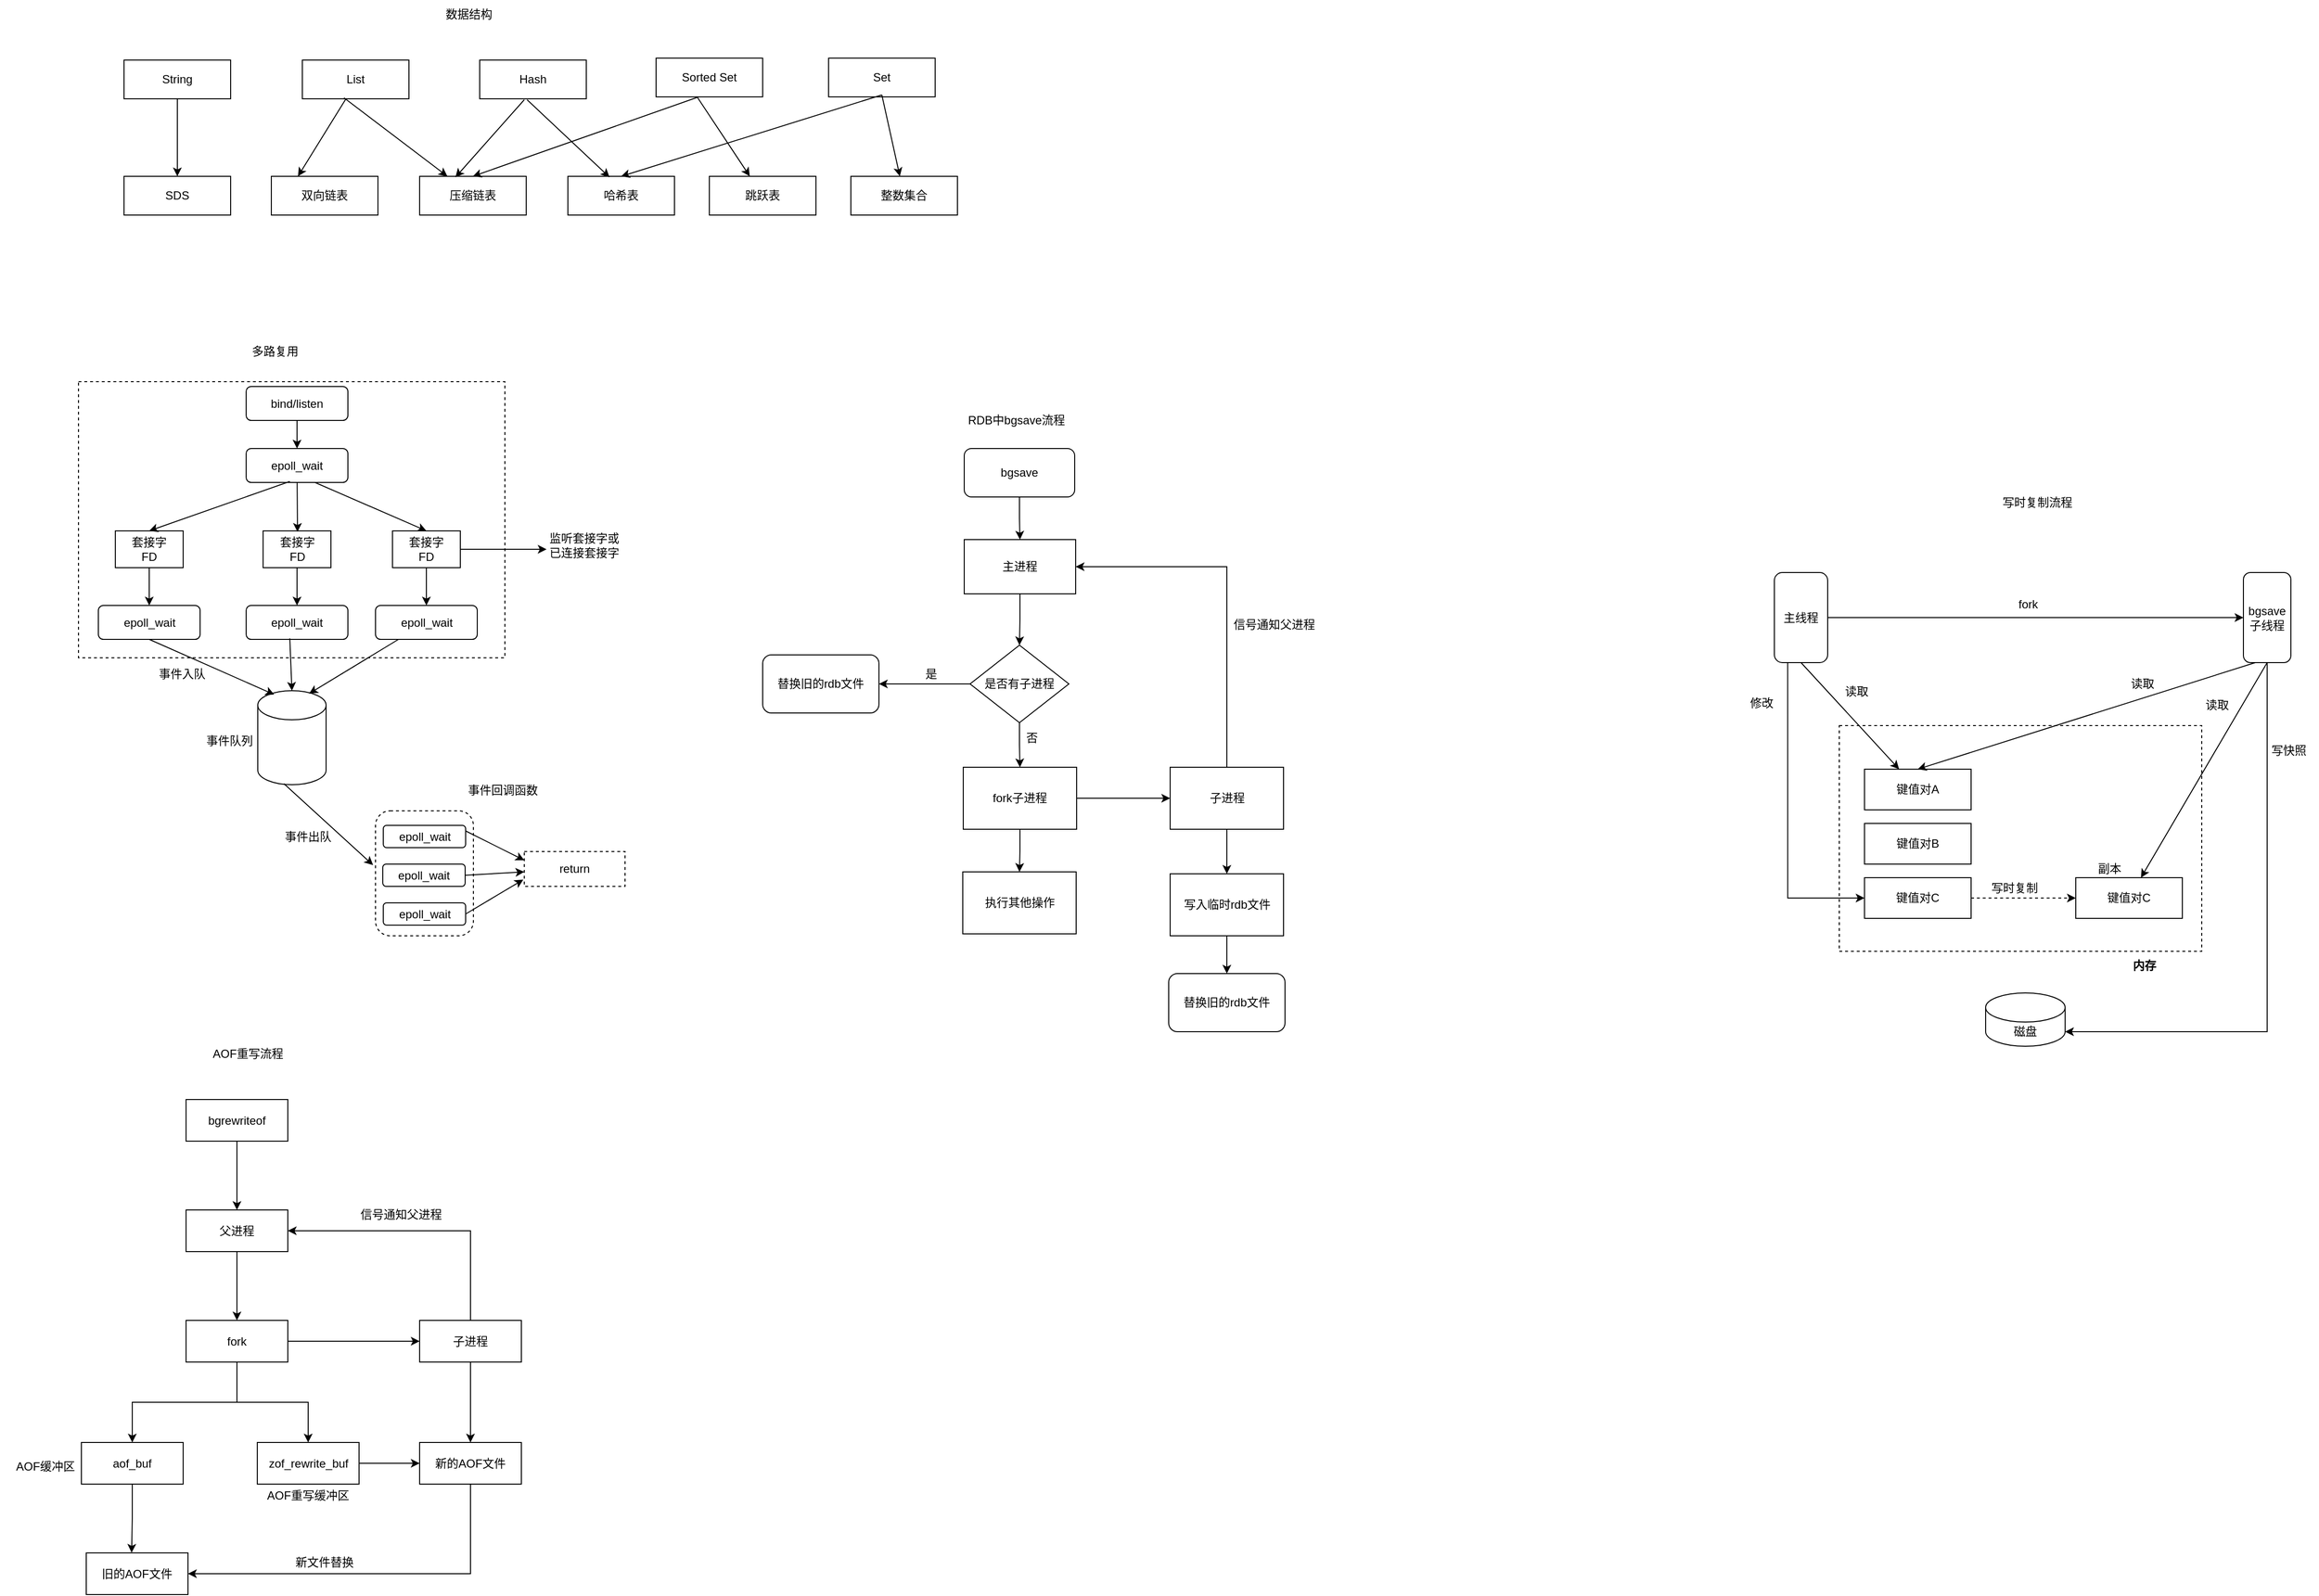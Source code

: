 <mxfile version="18.2.1" type="github">
  <diagram id="grCGv4p8HMgYhj-p3sTz" name="第 1 页">
    <mxGraphModel dx="1038" dy="556" grid="0" gridSize="10" guides="1" tooltips="1" connect="1" arrows="1" fold="1" page="1" pageScale="1" pageWidth="3300" pageHeight="4681" math="0" shadow="0">
      <root>
        <mxCell id="0" />
        <mxCell id="1" parent="0" />
        <mxCell id="e77hAaYao5_kNf_C5-a_-31" value="" style="rounded=0;whiteSpace=wrap;html=1;dashed=1;" parent="1" vertex="1">
          <mxGeometry x="2019" y="839" width="374" height="233" as="geometry" />
        </mxCell>
        <mxCell id="kx_1KyyJeE4FJRKxf5E7-43" value="" style="rounded=0;whiteSpace=wrap;html=1;dashed=1;" parent="1" vertex="1">
          <mxGeometry x="202" y="484" width="440" height="285" as="geometry" />
        </mxCell>
        <mxCell id="kx_1KyyJeE4FJRKxf5E7-15" style="edgeStyle=orthogonalEdgeStyle;rounded=0;orthogonalLoop=1;jettySize=auto;html=1;exitX=0.5;exitY=1;exitDx=0;exitDy=0;" parent="1" source="kx_1KyyJeE4FJRKxf5E7-1" target="kx_1KyyJeE4FJRKxf5E7-10" edge="1">
          <mxGeometry relative="1" as="geometry" />
        </mxCell>
        <mxCell id="kx_1KyyJeE4FJRKxf5E7-1" value="String" style="rounded=0;whiteSpace=wrap;html=1;" parent="1" vertex="1">
          <mxGeometry x="249" y="152" width="110" height="40" as="geometry" />
        </mxCell>
        <mxCell id="kx_1KyyJeE4FJRKxf5E7-6" value="List" style="rounded=0;whiteSpace=wrap;html=1;" parent="1" vertex="1">
          <mxGeometry x="433" y="152" width="110" height="40" as="geometry" />
        </mxCell>
        <mxCell id="kx_1KyyJeE4FJRKxf5E7-7" value="Hash" style="rounded=0;whiteSpace=wrap;html=1;" parent="1" vertex="1">
          <mxGeometry x="616" y="152" width="110" height="40" as="geometry" />
        </mxCell>
        <mxCell id="kx_1KyyJeE4FJRKxf5E7-8" value="Sorted Set" style="rounded=0;whiteSpace=wrap;html=1;" parent="1" vertex="1">
          <mxGeometry x="798" y="150" width="110" height="40" as="geometry" />
        </mxCell>
        <mxCell id="kx_1KyyJeE4FJRKxf5E7-9" value="Set" style="rounded=0;whiteSpace=wrap;html=1;" parent="1" vertex="1">
          <mxGeometry x="976" y="150" width="110" height="40" as="geometry" />
        </mxCell>
        <mxCell id="kx_1KyyJeE4FJRKxf5E7-10" value="SDS" style="rounded=0;whiteSpace=wrap;html=1;" parent="1" vertex="1">
          <mxGeometry x="249" y="272" width="110" height="40" as="geometry" />
        </mxCell>
        <mxCell id="kx_1KyyJeE4FJRKxf5E7-11" value="双向链表" style="rounded=0;whiteSpace=wrap;html=1;" parent="1" vertex="1">
          <mxGeometry x="401" y="272" width="110" height="40" as="geometry" />
        </mxCell>
        <mxCell id="kx_1KyyJeE4FJRKxf5E7-12" value="压缩链表" style="rounded=0;whiteSpace=wrap;html=1;" parent="1" vertex="1">
          <mxGeometry x="554" y="272" width="110" height="40" as="geometry" />
        </mxCell>
        <mxCell id="kx_1KyyJeE4FJRKxf5E7-13" value="哈希表" style="rounded=0;whiteSpace=wrap;html=1;" parent="1" vertex="1">
          <mxGeometry x="707" y="272" width="110" height="40" as="geometry" />
        </mxCell>
        <mxCell id="kx_1KyyJeE4FJRKxf5E7-14" value="跳跃表" style="rounded=0;whiteSpace=wrap;html=1;" parent="1" vertex="1">
          <mxGeometry x="853" y="272" width="110" height="40" as="geometry" />
        </mxCell>
        <mxCell id="kx_1KyyJeE4FJRKxf5E7-16" value="整数集合" style="rounded=0;whiteSpace=wrap;html=1;" parent="1" vertex="1">
          <mxGeometry x="999" y="272" width="110" height="40" as="geometry" />
        </mxCell>
        <mxCell id="kx_1KyyJeE4FJRKxf5E7-18" value="" style="endArrow=classic;html=1;rounded=0;exitX=0.409;exitY=1;exitDx=0;exitDy=0;exitPerimeter=0;entryX=0.25;entryY=0;entryDx=0;entryDy=0;" parent="1" source="kx_1KyyJeE4FJRKxf5E7-6" target="kx_1KyyJeE4FJRKxf5E7-11" edge="1">
          <mxGeometry width="50" height="50" relative="1" as="geometry">
            <mxPoint x="695" y="420" as="sourcePoint" />
            <mxPoint x="745" y="370" as="targetPoint" />
          </mxGeometry>
        </mxCell>
        <mxCell id="kx_1KyyJeE4FJRKxf5E7-19" value="" style="endArrow=classic;html=1;rounded=0;" parent="1" target="kx_1KyyJeE4FJRKxf5E7-12" edge="1">
          <mxGeometry width="50" height="50" relative="1" as="geometry">
            <mxPoint x="476" y="191" as="sourcePoint" />
            <mxPoint x="438.5" y="282" as="targetPoint" />
          </mxGeometry>
        </mxCell>
        <mxCell id="kx_1KyyJeE4FJRKxf5E7-20" value="" style="endArrow=classic;html=1;rounded=0;exitX=0.418;exitY=1.025;exitDx=0;exitDy=0;exitPerimeter=0;entryX=0.336;entryY=0.025;entryDx=0;entryDy=0;entryPerimeter=0;" parent="1" source="kx_1KyyJeE4FJRKxf5E7-7" target="kx_1KyyJeE4FJRKxf5E7-12" edge="1">
          <mxGeometry width="50" height="50" relative="1" as="geometry">
            <mxPoint x="486" y="201" as="sourcePoint" />
            <mxPoint x="596" y="271" as="targetPoint" />
          </mxGeometry>
        </mxCell>
        <mxCell id="kx_1KyyJeE4FJRKxf5E7-21" value="" style="endArrow=classic;html=1;rounded=0;exitX=0.445;exitY=1.025;exitDx=0;exitDy=0;exitPerimeter=0;entryX=0.391;entryY=0.025;entryDx=0;entryDy=0;entryPerimeter=0;" parent="1" source="kx_1KyyJeE4FJRKxf5E7-7" target="kx_1KyyJeE4FJRKxf5E7-13" edge="1">
          <mxGeometry width="50" height="50" relative="1" as="geometry">
            <mxPoint x="496" y="211" as="sourcePoint" />
            <mxPoint x="747" y="270" as="targetPoint" />
          </mxGeometry>
        </mxCell>
        <mxCell id="kx_1KyyJeE4FJRKxf5E7-22" value="" style="endArrow=classic;html=1;rounded=0;exitX=0.4;exitY=1;exitDx=0;exitDy=0;exitPerimeter=0;entryX=0.5;entryY=0;entryDx=0;entryDy=0;" parent="1" source="kx_1KyyJeE4FJRKxf5E7-8" target="kx_1KyyJeE4FJRKxf5E7-12" edge="1">
          <mxGeometry width="50" height="50" relative="1" as="geometry">
            <mxPoint x="506" y="221" as="sourcePoint" />
            <mxPoint x="612.663" y="302" as="targetPoint" />
          </mxGeometry>
        </mxCell>
        <mxCell id="kx_1KyyJeE4FJRKxf5E7-23" value="" style="endArrow=classic;html=1;rounded=0;" parent="1" target="kx_1KyyJeE4FJRKxf5E7-14" edge="1">
          <mxGeometry width="50" height="50" relative="1" as="geometry">
            <mxPoint x="841" y="191" as="sourcePoint" />
            <mxPoint x="622.663" y="312" as="targetPoint" />
          </mxGeometry>
        </mxCell>
        <mxCell id="kx_1KyyJeE4FJRKxf5E7-24" value="" style="endArrow=classic;html=1;rounded=0;entryX=0.5;entryY=0;entryDx=0;entryDy=0;" parent="1" target="kx_1KyyJeE4FJRKxf5E7-13" edge="1">
          <mxGeometry width="50" height="50" relative="1" as="geometry">
            <mxPoint x="1031" y="188" as="sourcePoint" />
            <mxPoint x="632.663" y="322" as="targetPoint" />
          </mxGeometry>
        </mxCell>
        <mxCell id="kx_1KyyJeE4FJRKxf5E7-25" value="" style="endArrow=classic;html=1;rounded=0;" parent="1" target="kx_1KyyJeE4FJRKxf5E7-16" edge="1">
          <mxGeometry width="50" height="50" relative="1" as="geometry">
            <mxPoint x="1031" y="188" as="sourcePoint" />
            <mxPoint x="642.663" y="332" as="targetPoint" />
          </mxGeometry>
        </mxCell>
        <mxCell id="kx_1KyyJeE4FJRKxf5E7-61" style="edgeStyle=orthogonalEdgeStyle;rounded=0;orthogonalLoop=1;jettySize=auto;html=1;exitX=0.5;exitY=1;exitDx=0;exitDy=0;entryX=0.5;entryY=0;entryDx=0;entryDy=0;" parent="1" source="kx_1KyyJeE4FJRKxf5E7-27" target="kx_1KyyJeE4FJRKxf5E7-28" edge="1">
          <mxGeometry relative="1" as="geometry" />
        </mxCell>
        <mxCell id="kx_1KyyJeE4FJRKxf5E7-27" value="bind/listen" style="rounded=1;whiteSpace=wrap;html=1;" parent="1" vertex="1">
          <mxGeometry x="375" y="489" width="105" height="35" as="geometry" />
        </mxCell>
        <mxCell id="kx_1KyyJeE4FJRKxf5E7-28" value="epoll_wait" style="rounded=1;whiteSpace=wrap;html=1;" parent="1" vertex="1">
          <mxGeometry x="375" y="553" width="105" height="35" as="geometry" />
        </mxCell>
        <mxCell id="kx_1KyyJeE4FJRKxf5E7-54" style="edgeStyle=orthogonalEdgeStyle;rounded=0;orthogonalLoop=1;jettySize=auto;html=1;exitX=0.5;exitY=1;exitDx=0;exitDy=0;" parent="1" source="kx_1KyyJeE4FJRKxf5E7-29" target="kx_1KyyJeE4FJRKxf5E7-32" edge="1">
          <mxGeometry relative="1" as="geometry" />
        </mxCell>
        <mxCell id="kx_1KyyJeE4FJRKxf5E7-29" value="套接字&lt;br&gt;FD" style="rounded=0;whiteSpace=wrap;html=1;" parent="1" vertex="1">
          <mxGeometry x="240" y="638" width="70" height="38" as="geometry" />
        </mxCell>
        <mxCell id="kx_1KyyJeE4FJRKxf5E7-55" style="edgeStyle=orthogonalEdgeStyle;rounded=0;orthogonalLoop=1;jettySize=auto;html=1;exitX=0.5;exitY=1;exitDx=0;exitDy=0;entryX=0.5;entryY=0;entryDx=0;entryDy=0;" parent="1" source="kx_1KyyJeE4FJRKxf5E7-30" target="kx_1KyyJeE4FJRKxf5E7-33" edge="1">
          <mxGeometry relative="1" as="geometry" />
        </mxCell>
        <mxCell id="kx_1KyyJeE4FJRKxf5E7-30" value="套接字&lt;br&gt;FD" style="rounded=0;whiteSpace=wrap;html=1;" parent="1" vertex="1">
          <mxGeometry x="392.5" y="638" width="70" height="38" as="geometry" />
        </mxCell>
        <mxCell id="kx_1KyyJeE4FJRKxf5E7-56" style="edgeStyle=orthogonalEdgeStyle;rounded=0;orthogonalLoop=1;jettySize=auto;html=1;exitX=0.5;exitY=1;exitDx=0;exitDy=0;entryX=0.5;entryY=0;entryDx=0;entryDy=0;" parent="1" source="kx_1KyyJeE4FJRKxf5E7-31" target="kx_1KyyJeE4FJRKxf5E7-34" edge="1">
          <mxGeometry relative="1" as="geometry" />
        </mxCell>
        <mxCell id="kx_1KyyJeE4FJRKxf5E7-67" style="edgeStyle=orthogonalEdgeStyle;rounded=0;orthogonalLoop=1;jettySize=auto;html=1;exitX=1;exitY=0.5;exitDx=0;exitDy=0;" parent="1" source="kx_1KyyJeE4FJRKxf5E7-31" edge="1">
          <mxGeometry relative="1" as="geometry">
            <mxPoint x="685" y="657" as="targetPoint" />
          </mxGeometry>
        </mxCell>
        <mxCell id="kx_1KyyJeE4FJRKxf5E7-31" value="套接字&lt;br&gt;FD" style="rounded=0;whiteSpace=wrap;html=1;" parent="1" vertex="1">
          <mxGeometry x="526" y="638" width="70" height="38" as="geometry" />
        </mxCell>
        <mxCell id="kx_1KyyJeE4FJRKxf5E7-32" value="epoll_wait" style="rounded=1;whiteSpace=wrap;html=1;" parent="1" vertex="1">
          <mxGeometry x="222.5" y="715" width="105" height="35" as="geometry" />
        </mxCell>
        <mxCell id="kx_1KyyJeE4FJRKxf5E7-33" value="epoll_wait" style="rounded=1;whiteSpace=wrap;html=1;" parent="1" vertex="1">
          <mxGeometry x="375" y="715" width="105" height="35" as="geometry" />
        </mxCell>
        <mxCell id="kx_1KyyJeE4FJRKxf5E7-34" value="epoll_wait" style="rounded=1;whiteSpace=wrap;html=1;" parent="1" vertex="1">
          <mxGeometry x="508.5" y="715" width="105" height="35" as="geometry" />
        </mxCell>
        <mxCell id="kx_1KyyJeE4FJRKxf5E7-36" value="" style="shape=cylinder3;whiteSpace=wrap;html=1;boundedLbl=1;backgroundOutline=1;size=15;" parent="1" vertex="1">
          <mxGeometry x="387" y="803" width="70.5" height="97" as="geometry" />
        </mxCell>
        <mxCell id="kx_1KyyJeE4FJRKxf5E7-39" value="" style="rounded=1;whiteSpace=wrap;html=1;dashed=1;" parent="1" vertex="1">
          <mxGeometry x="508.5" y="927" width="101" height="129" as="geometry" />
        </mxCell>
        <mxCell id="kx_1KyyJeE4FJRKxf5E7-40" value="epoll_wait" style="rounded=1;whiteSpace=wrap;html=1;" parent="1" vertex="1">
          <mxGeometry x="516.5" y="942" width="85" height="23" as="geometry" />
        </mxCell>
        <mxCell id="kx_1KyyJeE4FJRKxf5E7-41" value="epoll_wait" style="rounded=1;whiteSpace=wrap;html=1;" parent="1" vertex="1">
          <mxGeometry x="516" y="982" width="85" height="23" as="geometry" />
        </mxCell>
        <mxCell id="kx_1KyyJeE4FJRKxf5E7-42" value="epoll_wait" style="rounded=1;whiteSpace=wrap;html=1;" parent="1" vertex="1">
          <mxGeometry x="516.5" y="1022" width="85" height="23" as="geometry" />
        </mxCell>
        <mxCell id="kx_1KyyJeE4FJRKxf5E7-44" value="return" style="rounded=0;whiteSpace=wrap;html=1;dashed=1;" parent="1" vertex="1">
          <mxGeometry x="662" y="969" width="104" height="36" as="geometry" />
        </mxCell>
        <mxCell id="kx_1KyyJeE4FJRKxf5E7-46" value="" style="endArrow=classic;html=1;rounded=0;exitX=1;exitY=0.25;exitDx=0;exitDy=0;entryX=0;entryY=0.25;entryDx=0;entryDy=0;" parent="1" source="kx_1KyyJeE4FJRKxf5E7-40" target="kx_1KyyJeE4FJRKxf5E7-44" edge="1">
          <mxGeometry width="50" height="50" relative="1" as="geometry">
            <mxPoint x="858" y="885" as="sourcePoint" />
            <mxPoint x="908" y="835" as="targetPoint" />
          </mxGeometry>
        </mxCell>
        <mxCell id="kx_1KyyJeE4FJRKxf5E7-47" value="" style="endArrow=classic;html=1;rounded=0;exitX=1;exitY=0.5;exitDx=0;exitDy=0;" parent="1" source="kx_1KyyJeE4FJRKxf5E7-41" edge="1">
          <mxGeometry width="50" height="50" relative="1" as="geometry">
            <mxPoint x="611.5" y="957.75" as="sourcePoint" />
            <mxPoint x="662" y="990" as="targetPoint" />
          </mxGeometry>
        </mxCell>
        <mxCell id="kx_1KyyJeE4FJRKxf5E7-48" value="" style="endArrow=classic;html=1;rounded=0;exitX=1;exitY=0.5;exitDx=0;exitDy=0;" parent="1" source="kx_1KyyJeE4FJRKxf5E7-42" edge="1">
          <mxGeometry width="50" height="50" relative="1" as="geometry">
            <mxPoint x="621.5" y="967.75" as="sourcePoint" />
            <mxPoint x="661" y="998" as="targetPoint" />
          </mxGeometry>
        </mxCell>
        <mxCell id="kx_1KyyJeE4FJRKxf5E7-49" value="" style="endArrow=classic;html=1;rounded=0;exitX=0.383;exitY=0.99;exitDx=0;exitDy=0;exitPerimeter=0;" parent="1" source="kx_1KyyJeE4FJRKxf5E7-36" edge="1">
          <mxGeometry width="50" height="50" relative="1" as="geometry">
            <mxPoint x="631.5" y="977.75" as="sourcePoint" />
            <mxPoint x="506" y="983" as="targetPoint" />
          </mxGeometry>
        </mxCell>
        <mxCell id="kx_1KyyJeE4FJRKxf5E7-50" value="" style="endArrow=classic;html=1;rounded=0;exitX=0.5;exitY=1;exitDx=0;exitDy=0;entryX=0.241;entryY=0.041;entryDx=0;entryDy=0;entryPerimeter=0;" parent="1" source="kx_1KyyJeE4FJRKxf5E7-32" target="kx_1KyyJeE4FJRKxf5E7-36" edge="1">
          <mxGeometry width="50" height="50" relative="1" as="geometry">
            <mxPoint x="641.5" y="987.75" as="sourcePoint" />
            <mxPoint x="702" y="1018" as="targetPoint" />
          </mxGeometry>
        </mxCell>
        <mxCell id="kx_1KyyJeE4FJRKxf5E7-51" value="" style="endArrow=classic;html=1;rounded=0;exitX=0.429;exitY=0.971;exitDx=0;exitDy=0;exitPerimeter=0;entryX=0.5;entryY=0;entryDx=0;entryDy=0;entryPerimeter=0;" parent="1" source="kx_1KyyJeE4FJRKxf5E7-33" target="kx_1KyyJeE4FJRKxf5E7-36" edge="1">
          <mxGeometry width="50" height="50" relative="1" as="geometry">
            <mxPoint x="285" y="760" as="sourcePoint" />
            <mxPoint x="424" y="801" as="targetPoint" />
          </mxGeometry>
        </mxCell>
        <mxCell id="kx_1KyyJeE4FJRKxf5E7-52" value="" style="endArrow=classic;html=1;rounded=0;entryX=0.752;entryY=0.031;entryDx=0;entryDy=0;entryPerimeter=0;" parent="1" source="kx_1KyyJeE4FJRKxf5E7-34" target="kx_1KyyJeE4FJRKxf5E7-36" edge="1">
          <mxGeometry width="50" height="50" relative="1" as="geometry">
            <mxPoint x="295" y="770" as="sourcePoint" />
            <mxPoint x="423.991" y="826.977" as="targetPoint" />
          </mxGeometry>
        </mxCell>
        <mxCell id="kx_1KyyJeE4FJRKxf5E7-58" value="" style="endArrow=classic;html=1;rounded=0;" parent="1" source="kx_1KyyJeE4FJRKxf5E7-28" edge="1">
          <mxGeometry width="50" height="50" relative="1" as="geometry">
            <mxPoint x="430.045" y="758.985" as="sourcePoint" />
            <mxPoint x="428" y="639" as="targetPoint" />
          </mxGeometry>
        </mxCell>
        <mxCell id="kx_1KyyJeE4FJRKxf5E7-59" value="" style="endArrow=classic;html=1;rounded=0;exitX=0.429;exitY=0.971;exitDx=0;exitDy=0;exitPerimeter=0;entryX=0.5;entryY=0;entryDx=0;entryDy=0;" parent="1" source="kx_1KyyJeE4FJRKxf5E7-28" target="kx_1KyyJeE4FJRKxf5E7-29" edge="1">
          <mxGeometry width="50" height="50" relative="1" as="geometry">
            <mxPoint x="437.628" y="598" as="sourcePoint" />
            <mxPoint x="438" y="649" as="targetPoint" />
          </mxGeometry>
        </mxCell>
        <mxCell id="kx_1KyyJeE4FJRKxf5E7-60" value="" style="endArrow=classic;html=1;rounded=0;exitX=0.676;exitY=1;exitDx=0;exitDy=0;exitPerimeter=0;entryX=0.5;entryY=0;entryDx=0;entryDy=0;" parent="1" source="kx_1KyyJeE4FJRKxf5E7-28" target="kx_1KyyJeE4FJRKxf5E7-31" edge="1">
          <mxGeometry width="50" height="50" relative="1" as="geometry">
            <mxPoint x="447.628" y="608" as="sourcePoint" />
            <mxPoint x="448" y="659" as="targetPoint" />
          </mxGeometry>
        </mxCell>
        <mxCell id="kx_1KyyJeE4FJRKxf5E7-63" value="事件队列" style="text;html=1;strokeColor=none;fillColor=none;align=center;verticalAlign=middle;whiteSpace=wrap;rounded=0;dashed=1;" parent="1" vertex="1">
          <mxGeometry x="327.5" y="840" width="60" height="30" as="geometry" />
        </mxCell>
        <mxCell id="kx_1KyyJeE4FJRKxf5E7-64" value="事件入队" style="text;html=1;strokeColor=none;fillColor=none;align=center;verticalAlign=middle;whiteSpace=wrap;rounded=0;dashed=1;" parent="1" vertex="1">
          <mxGeometry x="279" y="771" width="60" height="30" as="geometry" />
        </mxCell>
        <mxCell id="kx_1KyyJeE4FJRKxf5E7-65" value="事件出队" style="text;html=1;strokeColor=none;fillColor=none;align=center;verticalAlign=middle;whiteSpace=wrap;rounded=0;dashed=1;" parent="1" vertex="1">
          <mxGeometry x="409" y="938.5" width="60" height="30" as="geometry" />
        </mxCell>
        <mxCell id="kx_1KyyJeE4FJRKxf5E7-66" value="事件回调函数" style="text;html=1;strokeColor=none;fillColor=none;align=center;verticalAlign=middle;whiteSpace=wrap;rounded=0;dashed=1;" parent="1" vertex="1">
          <mxGeometry x="601" y="891" width="78" height="30" as="geometry" />
        </mxCell>
        <mxCell id="kx_1KyyJeE4FJRKxf5E7-68" value="监听套接字或已连接套接字" style="text;html=1;strokeColor=none;fillColor=none;align=center;verticalAlign=middle;whiteSpace=wrap;rounded=0;dashed=1;" parent="1" vertex="1">
          <mxGeometry x="685" y="638" width="78" height="30" as="geometry" />
        </mxCell>
        <mxCell id="e77hAaYao5_kNf_C5-a_-11" style="edgeStyle=orthogonalEdgeStyle;rounded=0;orthogonalLoop=1;jettySize=auto;html=1;exitX=0.5;exitY=1;exitDx=0;exitDy=0;entryX=0.5;entryY=0;entryDx=0;entryDy=0;" parent="1" source="e77hAaYao5_kNf_C5-a_-1" target="e77hAaYao5_kNf_C5-a_-3" edge="1">
          <mxGeometry relative="1" as="geometry" />
        </mxCell>
        <mxCell id="e77hAaYao5_kNf_C5-a_-1" value="bgsave" style="rounded=1;whiteSpace=wrap;html=1;" parent="1" vertex="1">
          <mxGeometry x="1116" y="553" width="114" height="50" as="geometry" />
        </mxCell>
        <mxCell id="e77hAaYao5_kNf_C5-a_-12" style="edgeStyle=orthogonalEdgeStyle;rounded=0;orthogonalLoop=1;jettySize=auto;html=1;exitX=0.5;exitY=1;exitDx=0;exitDy=0;" parent="1" source="e77hAaYao5_kNf_C5-a_-3" target="e77hAaYao5_kNf_C5-a_-4" edge="1">
          <mxGeometry relative="1" as="geometry" />
        </mxCell>
        <mxCell id="e77hAaYao5_kNf_C5-a_-3" value="主进程" style="rounded=0;whiteSpace=wrap;html=1;" parent="1" vertex="1">
          <mxGeometry x="1116" y="647" width="115" height="56" as="geometry" />
        </mxCell>
        <mxCell id="e77hAaYao5_kNf_C5-a_-13" style="edgeStyle=orthogonalEdgeStyle;rounded=0;orthogonalLoop=1;jettySize=auto;html=1;exitX=0.5;exitY=1;exitDx=0;exitDy=0;" parent="1" source="e77hAaYao5_kNf_C5-a_-4" target="e77hAaYao5_kNf_C5-a_-5" edge="1">
          <mxGeometry relative="1" as="geometry" />
        </mxCell>
        <mxCell id="e77hAaYao5_kNf_C5-a_-18" style="edgeStyle=orthogonalEdgeStyle;rounded=0;orthogonalLoop=1;jettySize=auto;html=1;exitX=0;exitY=0.5;exitDx=0;exitDy=0;" parent="1" source="e77hAaYao5_kNf_C5-a_-4" target="e77hAaYao5_kNf_C5-a_-10" edge="1">
          <mxGeometry relative="1" as="geometry" />
        </mxCell>
        <mxCell id="e77hAaYao5_kNf_C5-a_-4" value="是否有子进程" style="rhombus;whiteSpace=wrap;html=1;" parent="1" vertex="1">
          <mxGeometry x="1122" y="756" width="102" height="80" as="geometry" />
        </mxCell>
        <mxCell id="e77hAaYao5_kNf_C5-a_-14" style="edgeStyle=orthogonalEdgeStyle;rounded=0;orthogonalLoop=1;jettySize=auto;html=1;entryX=0.5;entryY=0;entryDx=0;entryDy=0;" parent="1" source="e77hAaYao5_kNf_C5-a_-5" target="e77hAaYao5_kNf_C5-a_-6" edge="1">
          <mxGeometry relative="1" as="geometry" />
        </mxCell>
        <mxCell id="e77hAaYao5_kNf_C5-a_-16" style="edgeStyle=orthogonalEdgeStyle;rounded=0;orthogonalLoop=1;jettySize=auto;html=1;exitX=1;exitY=0.5;exitDx=0;exitDy=0;entryX=0;entryY=0.5;entryDx=0;entryDy=0;" parent="1" source="e77hAaYao5_kNf_C5-a_-5" target="e77hAaYao5_kNf_C5-a_-7" edge="1">
          <mxGeometry relative="1" as="geometry" />
        </mxCell>
        <mxCell id="e77hAaYao5_kNf_C5-a_-5" value="fork子进程" style="rounded=0;whiteSpace=wrap;html=1;" parent="1" vertex="1">
          <mxGeometry x="1115" y="882" width="117" height="64" as="geometry" />
        </mxCell>
        <mxCell id="e77hAaYao5_kNf_C5-a_-6" value="执行其他操作" style="rounded=0;whiteSpace=wrap;html=1;" parent="1" vertex="1">
          <mxGeometry x="1114.5" y="990" width="117" height="64" as="geometry" />
        </mxCell>
        <mxCell id="e77hAaYao5_kNf_C5-a_-17" style="edgeStyle=orthogonalEdgeStyle;rounded=0;orthogonalLoop=1;jettySize=auto;html=1;exitX=0.5;exitY=0;exitDx=0;exitDy=0;entryX=1;entryY=0.5;entryDx=0;entryDy=0;" parent="1" source="e77hAaYao5_kNf_C5-a_-7" target="e77hAaYao5_kNf_C5-a_-3" edge="1">
          <mxGeometry relative="1" as="geometry" />
        </mxCell>
        <mxCell id="e77hAaYao5_kNf_C5-a_-19" style="edgeStyle=orthogonalEdgeStyle;rounded=0;orthogonalLoop=1;jettySize=auto;html=1;exitX=0.5;exitY=1;exitDx=0;exitDy=0;entryX=0.5;entryY=0;entryDx=0;entryDy=0;" parent="1" source="e77hAaYao5_kNf_C5-a_-7" target="e77hAaYao5_kNf_C5-a_-8" edge="1">
          <mxGeometry relative="1" as="geometry" />
        </mxCell>
        <mxCell id="e77hAaYao5_kNf_C5-a_-7" value="子进程" style="rounded=0;whiteSpace=wrap;html=1;" parent="1" vertex="1">
          <mxGeometry x="1328.5" y="882" width="117" height="64" as="geometry" />
        </mxCell>
        <mxCell id="e77hAaYao5_kNf_C5-a_-20" style="edgeStyle=orthogonalEdgeStyle;rounded=0;orthogonalLoop=1;jettySize=auto;html=1;exitX=0.5;exitY=1;exitDx=0;exitDy=0;entryX=0.5;entryY=0;entryDx=0;entryDy=0;" parent="1" source="e77hAaYao5_kNf_C5-a_-8" target="e77hAaYao5_kNf_C5-a_-9" edge="1">
          <mxGeometry relative="1" as="geometry" />
        </mxCell>
        <mxCell id="e77hAaYao5_kNf_C5-a_-8" value="写入临时rdb文件" style="rounded=0;whiteSpace=wrap;html=1;" parent="1" vertex="1">
          <mxGeometry x="1328.5" y="992" width="117" height="64" as="geometry" />
        </mxCell>
        <mxCell id="e77hAaYao5_kNf_C5-a_-9" value="替换旧的rdb文件" style="rounded=1;whiteSpace=wrap;html=1;" parent="1" vertex="1">
          <mxGeometry x="1327" y="1095" width="120" height="60" as="geometry" />
        </mxCell>
        <mxCell id="e77hAaYao5_kNf_C5-a_-10" value="替换旧的rdb文件" style="rounded=1;whiteSpace=wrap;html=1;" parent="1" vertex="1">
          <mxGeometry x="908" y="766" width="120" height="60" as="geometry" />
        </mxCell>
        <mxCell id="e77hAaYao5_kNf_C5-a_-21" value="信号通知父进程" style="text;html=1;strokeColor=none;fillColor=none;align=center;verticalAlign=middle;whiteSpace=wrap;rounded=0;" parent="1" vertex="1">
          <mxGeometry x="1382" y="720" width="108" height="30" as="geometry" />
        </mxCell>
        <mxCell id="e77hAaYao5_kNf_C5-a_-22" value="是" style="text;html=1;strokeColor=none;fillColor=none;align=center;verticalAlign=middle;whiteSpace=wrap;rounded=0;" parent="1" vertex="1">
          <mxGeometry x="1065" y="776.5" width="34" height="19" as="geometry" />
        </mxCell>
        <mxCell id="e77hAaYao5_kNf_C5-a_-23" value="否" style="text;html=1;strokeColor=none;fillColor=none;align=center;verticalAlign=middle;whiteSpace=wrap;rounded=0;" parent="1" vertex="1">
          <mxGeometry x="1166" y="838.75" width="40" height="25.5" as="geometry" />
        </mxCell>
        <mxCell id="e77hAaYao5_kNf_C5-a_-24" value="数据结构" style="text;html=1;strokeColor=none;fillColor=none;align=center;verticalAlign=middle;whiteSpace=wrap;rounded=0;" parent="1" vertex="1">
          <mxGeometry x="575" y="90" width="60" height="30" as="geometry" />
        </mxCell>
        <mxCell id="e77hAaYao5_kNf_C5-a_-25" value="多路复用" style="text;html=1;strokeColor=none;fillColor=none;align=center;verticalAlign=middle;whiteSpace=wrap;rounded=0;" parent="1" vertex="1">
          <mxGeometry x="375" y="438" width="60" height="30" as="geometry" />
        </mxCell>
        <mxCell id="e77hAaYao5_kNf_C5-a_-26" value="RDB中bgsave流程" style="text;html=1;strokeColor=none;fillColor=none;align=center;verticalAlign=middle;whiteSpace=wrap;rounded=0;" parent="1" vertex="1">
          <mxGeometry x="1104" y="509" width="131.5" height="30" as="geometry" />
        </mxCell>
        <mxCell id="e77hAaYao5_kNf_C5-a_-30" style="edgeStyle=orthogonalEdgeStyle;rounded=0;orthogonalLoop=1;jettySize=auto;html=1;exitX=1;exitY=0.5;exitDx=0;exitDy=0;entryX=0;entryY=0.5;entryDx=0;entryDy=0;" parent="1" source="e77hAaYao5_kNf_C5-a_-27" target="e77hAaYao5_kNf_C5-a_-29" edge="1">
          <mxGeometry relative="1" as="geometry" />
        </mxCell>
        <mxCell id="e77hAaYao5_kNf_C5-a_-46" style="edgeStyle=orthogonalEdgeStyle;rounded=0;orthogonalLoop=1;jettySize=auto;html=1;exitX=0.25;exitY=1;exitDx=0;exitDy=0;entryX=0;entryY=0.5;entryDx=0;entryDy=0;" parent="1" source="e77hAaYao5_kNf_C5-a_-27" target="e77hAaYao5_kNf_C5-a_-34" edge="1">
          <mxGeometry relative="1" as="geometry" />
        </mxCell>
        <mxCell id="e77hAaYao5_kNf_C5-a_-27" value="主线程" style="rounded=1;whiteSpace=wrap;html=1;" parent="1" vertex="1">
          <mxGeometry x="1952" y="681" width="55" height="93" as="geometry" />
        </mxCell>
        <mxCell id="e77hAaYao5_kNf_C5-a_-49" style="edgeStyle=orthogonalEdgeStyle;rounded=0;orthogonalLoop=1;jettySize=auto;html=1;exitX=0.5;exitY=1;exitDx=0;exitDy=0;entryX=1;entryY=1;entryDx=0;entryDy=-15;entryPerimeter=0;" parent="1" source="e77hAaYao5_kNf_C5-a_-29" target="e77hAaYao5_kNf_C5-a_-36" edge="1">
          <mxGeometry relative="1" as="geometry" />
        </mxCell>
        <mxCell id="e77hAaYao5_kNf_C5-a_-29" value="bgsave子线程" style="rounded=1;whiteSpace=wrap;html=1;" parent="1" vertex="1">
          <mxGeometry x="2436" y="681" width="49" height="93" as="geometry" />
        </mxCell>
        <mxCell id="e77hAaYao5_kNf_C5-a_-32" value="键值对A" style="rounded=0;whiteSpace=wrap;html=1;" parent="1" vertex="1">
          <mxGeometry x="2045" y="884" width="110" height="42" as="geometry" />
        </mxCell>
        <mxCell id="e77hAaYao5_kNf_C5-a_-33" value="键值对B" style="rounded=0;whiteSpace=wrap;html=1;" parent="1" vertex="1">
          <mxGeometry x="2045" y="940" width="110" height="42" as="geometry" />
        </mxCell>
        <mxCell id="e77hAaYao5_kNf_C5-a_-51" style="edgeStyle=orthogonalEdgeStyle;rounded=0;orthogonalLoop=1;jettySize=auto;html=1;exitX=1;exitY=0.5;exitDx=0;exitDy=0;entryX=0;entryY=0.5;entryDx=0;entryDy=0;dashed=1;" parent="1" source="e77hAaYao5_kNf_C5-a_-34" target="e77hAaYao5_kNf_C5-a_-35" edge="1">
          <mxGeometry relative="1" as="geometry" />
        </mxCell>
        <mxCell id="e77hAaYao5_kNf_C5-a_-34" value="键值对C" style="rounded=0;whiteSpace=wrap;html=1;" parent="1" vertex="1">
          <mxGeometry x="2045" y="996" width="110" height="42" as="geometry" />
        </mxCell>
        <mxCell id="e77hAaYao5_kNf_C5-a_-35" value="键值对C" style="rounded=0;whiteSpace=wrap;html=1;" parent="1" vertex="1">
          <mxGeometry x="2263" y="996" width="110" height="42" as="geometry" />
        </mxCell>
        <mxCell id="e77hAaYao5_kNf_C5-a_-36" value="磁盘" style="shape=cylinder3;whiteSpace=wrap;html=1;boundedLbl=1;backgroundOutline=1;size=15;" parent="1" vertex="1">
          <mxGeometry x="2170" y="1115" width="82" height="55" as="geometry" />
        </mxCell>
        <mxCell id="e77hAaYao5_kNf_C5-a_-37" value="fork" style="text;html=1;strokeColor=none;fillColor=none;align=center;verticalAlign=middle;whiteSpace=wrap;rounded=0;" parent="1" vertex="1">
          <mxGeometry x="2184" y="699" width="60" height="30" as="geometry" />
        </mxCell>
        <mxCell id="e77hAaYao5_kNf_C5-a_-38" value="" style="endArrow=classic;html=1;rounded=0;exitX=0.5;exitY=1;exitDx=0;exitDy=0;" parent="1" source="e77hAaYao5_kNf_C5-a_-27" target="e77hAaYao5_kNf_C5-a_-32" edge="1">
          <mxGeometry width="50" height="50" relative="1" as="geometry">
            <mxPoint x="1838" y="882" as="sourcePoint" />
            <mxPoint x="1888" y="832" as="targetPoint" />
          </mxGeometry>
        </mxCell>
        <mxCell id="e77hAaYao5_kNf_C5-a_-40" value="" style="endArrow=classic;html=1;rounded=0;entryX=0.5;entryY=0;entryDx=0;entryDy=0;exitX=0.25;exitY=1;exitDx=0;exitDy=0;" parent="1" source="e77hAaYao5_kNf_C5-a_-29" target="e77hAaYao5_kNf_C5-a_-32" edge="1">
          <mxGeometry width="50" height="50" relative="1" as="geometry">
            <mxPoint x="1931" y="834" as="sourcePoint" />
            <mxPoint x="2090.683" y="894" as="targetPoint" />
            <Array as="points" />
          </mxGeometry>
        </mxCell>
        <mxCell id="e77hAaYao5_kNf_C5-a_-41" value="" style="endArrow=classic;html=1;rounded=0;exitX=0.5;exitY=1;exitDx=0;exitDy=0;" parent="1" source="e77hAaYao5_kNf_C5-a_-29" target="e77hAaYao5_kNf_C5-a_-35" edge="1">
          <mxGeometry width="50" height="50" relative="1" as="geometry">
            <mxPoint x="2458.25" y="784" as="sourcePoint" />
            <mxPoint x="2110" y="894" as="targetPoint" />
            <Array as="points" />
          </mxGeometry>
        </mxCell>
        <mxCell id="e77hAaYao5_kNf_C5-a_-42" value="读取" style="text;html=1;strokeColor=none;fillColor=none;align=center;verticalAlign=middle;whiteSpace=wrap;rounded=0;" parent="1" vertex="1">
          <mxGeometry x="2007" y="789" width="60" height="30" as="geometry" />
        </mxCell>
        <mxCell id="e77hAaYao5_kNf_C5-a_-43" value="读取" style="text;html=1;strokeColor=none;fillColor=none;align=center;verticalAlign=middle;whiteSpace=wrap;rounded=0;" parent="1" vertex="1">
          <mxGeometry x="2302" y="781" width="60" height="30" as="geometry" />
        </mxCell>
        <mxCell id="e77hAaYao5_kNf_C5-a_-44" value="读取" style="text;html=1;strokeColor=none;fillColor=none;align=center;verticalAlign=middle;whiteSpace=wrap;rounded=0;" parent="1" vertex="1">
          <mxGeometry x="2379" y="803" width="60" height="30" as="geometry" />
        </mxCell>
        <mxCell id="e77hAaYao5_kNf_C5-a_-47" value="修改" style="text;html=1;strokeColor=none;fillColor=none;align=center;verticalAlign=middle;whiteSpace=wrap;rounded=0;" parent="1" vertex="1">
          <mxGeometry x="1909" y="801" width="60" height="30" as="geometry" />
        </mxCell>
        <mxCell id="e77hAaYao5_kNf_C5-a_-48" value="写快照" style="text;html=1;strokeColor=none;fillColor=none;align=center;verticalAlign=middle;whiteSpace=wrap;rounded=0;" parent="1" vertex="1">
          <mxGeometry x="2453" y="850" width="60" height="30" as="geometry" />
        </mxCell>
        <mxCell id="e77hAaYao5_kNf_C5-a_-50" value="副本" style="text;html=1;strokeColor=none;fillColor=none;align=center;verticalAlign=middle;whiteSpace=wrap;rounded=0;" parent="1" vertex="1">
          <mxGeometry x="2268" y="972" width="60" height="30" as="geometry" />
        </mxCell>
        <mxCell id="e77hAaYao5_kNf_C5-a_-52" value="写时复制" style="text;html=1;strokeColor=none;fillColor=none;align=center;verticalAlign=middle;whiteSpace=wrap;rounded=0;" parent="1" vertex="1">
          <mxGeometry x="2170" y="992" width="60" height="30" as="geometry" />
        </mxCell>
        <mxCell id="YoqoyMoTRo79KlL0MlWP-1" value="写时复制流程" style="text;html=1;strokeColor=none;fillColor=none;align=center;verticalAlign=middle;whiteSpace=wrap;rounded=0;" vertex="1" parent="1">
          <mxGeometry x="2176" y="594" width="95" height="30" as="geometry" />
        </mxCell>
        <mxCell id="YoqoyMoTRo79KlL0MlWP-2" value="内存" style="text;html=1;strokeColor=none;fillColor=none;align=center;verticalAlign=middle;whiteSpace=wrap;rounded=0;fontStyle=1" vertex="1" parent="1">
          <mxGeometry x="2304" y="1072" width="60" height="30" as="geometry" />
        </mxCell>
        <mxCell id="YoqoyMoTRo79KlL0MlWP-3" value="AOF重写流程" style="text;html=1;strokeColor=none;fillColor=none;align=center;verticalAlign=middle;whiteSpace=wrap;rounded=0;" vertex="1" parent="1">
          <mxGeometry x="324" y="1163" width="106" height="30" as="geometry" />
        </mxCell>
        <mxCell id="YoqoyMoTRo79KlL0MlWP-12" style="edgeStyle=orthogonalEdgeStyle;rounded=0;orthogonalLoop=1;jettySize=auto;html=1;exitX=0.5;exitY=1;exitDx=0;exitDy=0;entryX=0.5;entryY=0;entryDx=0;entryDy=0;" edge="1" parent="1" source="YoqoyMoTRo79KlL0MlWP-4" target="YoqoyMoTRo79KlL0MlWP-5">
          <mxGeometry relative="1" as="geometry" />
        </mxCell>
        <mxCell id="YoqoyMoTRo79KlL0MlWP-4" value="bgrewriteof" style="rounded=0;whiteSpace=wrap;html=1;" vertex="1" parent="1">
          <mxGeometry x="313" y="1225" width="105" height="43" as="geometry" />
        </mxCell>
        <mxCell id="YoqoyMoTRo79KlL0MlWP-13" style="edgeStyle=orthogonalEdgeStyle;rounded=0;orthogonalLoop=1;jettySize=auto;html=1;exitX=0.5;exitY=1;exitDx=0;exitDy=0;entryX=0.5;entryY=0;entryDx=0;entryDy=0;" edge="1" parent="1" source="YoqoyMoTRo79KlL0MlWP-5" target="YoqoyMoTRo79KlL0MlWP-6">
          <mxGeometry relative="1" as="geometry" />
        </mxCell>
        <mxCell id="YoqoyMoTRo79KlL0MlWP-5" value="父进程" style="rounded=0;whiteSpace=wrap;html=1;" vertex="1" parent="1">
          <mxGeometry x="313" y="1339" width="105" height="43" as="geometry" />
        </mxCell>
        <mxCell id="YoqoyMoTRo79KlL0MlWP-14" style="edgeStyle=orthogonalEdgeStyle;rounded=0;orthogonalLoop=1;jettySize=auto;html=1;exitX=0.5;exitY=1;exitDx=0;exitDy=0;" edge="1" parent="1" source="YoqoyMoTRo79KlL0MlWP-6" target="YoqoyMoTRo79KlL0MlWP-8">
          <mxGeometry relative="1" as="geometry" />
        </mxCell>
        <mxCell id="YoqoyMoTRo79KlL0MlWP-15" style="edgeStyle=orthogonalEdgeStyle;rounded=0;orthogonalLoop=1;jettySize=auto;html=1;exitX=0.5;exitY=1;exitDx=0;exitDy=0;" edge="1" parent="1" source="YoqoyMoTRo79KlL0MlWP-6" target="YoqoyMoTRo79KlL0MlWP-9">
          <mxGeometry relative="1" as="geometry" />
        </mxCell>
        <mxCell id="YoqoyMoTRo79KlL0MlWP-16" style="edgeStyle=orthogonalEdgeStyle;rounded=0;orthogonalLoop=1;jettySize=auto;html=1;exitX=1;exitY=0.5;exitDx=0;exitDy=0;entryX=0;entryY=0.5;entryDx=0;entryDy=0;" edge="1" parent="1" source="YoqoyMoTRo79KlL0MlWP-6" target="YoqoyMoTRo79KlL0MlWP-7">
          <mxGeometry relative="1" as="geometry" />
        </mxCell>
        <mxCell id="YoqoyMoTRo79KlL0MlWP-6" value="fork" style="rounded=0;whiteSpace=wrap;html=1;" vertex="1" parent="1">
          <mxGeometry x="313" y="1453" width="105" height="43" as="geometry" />
        </mxCell>
        <mxCell id="YoqoyMoTRo79KlL0MlWP-17" style="edgeStyle=orthogonalEdgeStyle;rounded=0;orthogonalLoop=1;jettySize=auto;html=1;exitX=0.5;exitY=1;exitDx=0;exitDy=0;" edge="1" parent="1" source="YoqoyMoTRo79KlL0MlWP-7" target="YoqoyMoTRo79KlL0MlWP-10">
          <mxGeometry relative="1" as="geometry" />
        </mxCell>
        <mxCell id="YoqoyMoTRo79KlL0MlWP-18" style="edgeStyle=orthogonalEdgeStyle;rounded=0;orthogonalLoop=1;jettySize=auto;html=1;exitX=0.5;exitY=0;exitDx=0;exitDy=0;entryX=1;entryY=0.5;entryDx=0;entryDy=0;" edge="1" parent="1" source="YoqoyMoTRo79KlL0MlWP-7" target="YoqoyMoTRo79KlL0MlWP-5">
          <mxGeometry relative="1" as="geometry" />
        </mxCell>
        <mxCell id="YoqoyMoTRo79KlL0MlWP-7" value="子进程" style="rounded=0;whiteSpace=wrap;html=1;" vertex="1" parent="1">
          <mxGeometry x="554" y="1453" width="105" height="43" as="geometry" />
        </mxCell>
        <mxCell id="YoqoyMoTRo79KlL0MlWP-23" style="edgeStyle=orthogonalEdgeStyle;rounded=0;orthogonalLoop=1;jettySize=auto;html=1;exitX=0.5;exitY=1;exitDx=0;exitDy=0;entryX=0.446;entryY=-0.005;entryDx=0;entryDy=0;entryPerimeter=0;" edge="1" parent="1" source="YoqoyMoTRo79KlL0MlWP-8" target="YoqoyMoTRo79KlL0MlWP-11">
          <mxGeometry relative="1" as="geometry" />
        </mxCell>
        <mxCell id="YoqoyMoTRo79KlL0MlWP-8" value="aof_buf" style="rounded=0;whiteSpace=wrap;html=1;" vertex="1" parent="1">
          <mxGeometry x="205" y="1579" width="105" height="43" as="geometry" />
        </mxCell>
        <mxCell id="YoqoyMoTRo79KlL0MlWP-21" style="edgeStyle=orthogonalEdgeStyle;rounded=0;orthogonalLoop=1;jettySize=auto;html=1;exitX=1;exitY=0.5;exitDx=0;exitDy=0;entryX=0;entryY=0.5;entryDx=0;entryDy=0;" edge="1" parent="1" source="YoqoyMoTRo79KlL0MlWP-9" target="YoqoyMoTRo79KlL0MlWP-10">
          <mxGeometry relative="1" as="geometry" />
        </mxCell>
        <mxCell id="YoqoyMoTRo79KlL0MlWP-9" value="zof_rewrite_buf" style="rounded=0;whiteSpace=wrap;html=1;" vertex="1" parent="1">
          <mxGeometry x="386.5" y="1579" width="105" height="43" as="geometry" />
        </mxCell>
        <mxCell id="YoqoyMoTRo79KlL0MlWP-22" style="edgeStyle=orthogonalEdgeStyle;rounded=0;orthogonalLoop=1;jettySize=auto;html=1;exitX=0.5;exitY=1;exitDx=0;exitDy=0;entryX=1;entryY=0.5;entryDx=0;entryDy=0;" edge="1" parent="1" source="YoqoyMoTRo79KlL0MlWP-10" target="YoqoyMoTRo79KlL0MlWP-11">
          <mxGeometry relative="1" as="geometry" />
        </mxCell>
        <mxCell id="YoqoyMoTRo79KlL0MlWP-10" value="新的AOF文件" style="rounded=0;whiteSpace=wrap;html=1;" vertex="1" parent="1">
          <mxGeometry x="554" y="1579" width="105" height="43" as="geometry" />
        </mxCell>
        <mxCell id="YoqoyMoTRo79KlL0MlWP-11" value="旧的AOF文件" style="rounded=0;whiteSpace=wrap;html=1;" vertex="1" parent="1">
          <mxGeometry x="210" y="1693" width="105" height="43" as="geometry" />
        </mxCell>
        <mxCell id="YoqoyMoTRo79KlL0MlWP-19" value="信号通知父进程" style="text;html=1;strokeColor=none;fillColor=none;align=center;verticalAlign=middle;whiteSpace=wrap;rounded=0;" vertex="1" parent="1">
          <mxGeometry x="488" y="1329" width="94" height="30" as="geometry" />
        </mxCell>
        <mxCell id="YoqoyMoTRo79KlL0MlWP-24" value="新文件替换" style="text;html=1;strokeColor=none;fillColor=none;align=center;verticalAlign=middle;whiteSpace=wrap;rounded=0;" vertex="1" parent="1">
          <mxGeometry x="409" y="1688" width="94" height="30" as="geometry" />
        </mxCell>
        <mxCell id="YoqoyMoTRo79KlL0MlWP-25" value="AOF缓冲区" style="text;html=1;strokeColor=none;fillColor=none;align=center;verticalAlign=middle;whiteSpace=wrap;rounded=0;" vertex="1" parent="1">
          <mxGeometry x="121" y="1589" width="94" height="30" as="geometry" />
        </mxCell>
        <mxCell id="YoqoyMoTRo79KlL0MlWP-26" value="AOF重写缓冲区" style="text;html=1;strokeColor=none;fillColor=none;align=center;verticalAlign=middle;whiteSpace=wrap;rounded=0;" vertex="1" parent="1">
          <mxGeometry x="392" y="1619" width="94" height="30" as="geometry" />
        </mxCell>
      </root>
    </mxGraphModel>
  </diagram>
</mxfile>
